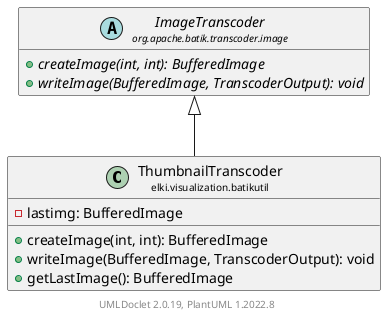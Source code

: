 @startuml
    remove .*\.(Instance|Par|Parameterizer|Factory)$
    set namespaceSeparator none
    hide empty fields
    hide empty methods

    class "<size:14>ThumbnailTranscoder\n<size:10>elki.visualization.batikutil" as elki.visualization.batikutil.ThumbnailTranscoder [[ThumbnailTranscoder.html]] {
        -lastimg: BufferedImage
        +createImage(int, int): BufferedImage
        +writeImage(BufferedImage, TranscoderOutput): void
        +getLastImage(): BufferedImage
    }

    abstract class "<size:14>ImageTranscoder\n<size:10>org.apache.batik.transcoder.image" as org.apache.batik.transcoder.image.ImageTranscoder {
        {abstract} +createImage(int, int): BufferedImage
        {abstract} +writeImage(BufferedImage, TranscoderOutput): void
    }

    org.apache.batik.transcoder.image.ImageTranscoder <|-- elki.visualization.batikutil.ThumbnailTranscoder

    center footer UMLDoclet 2.0.19, PlantUML 1.2022.8
@enduml
